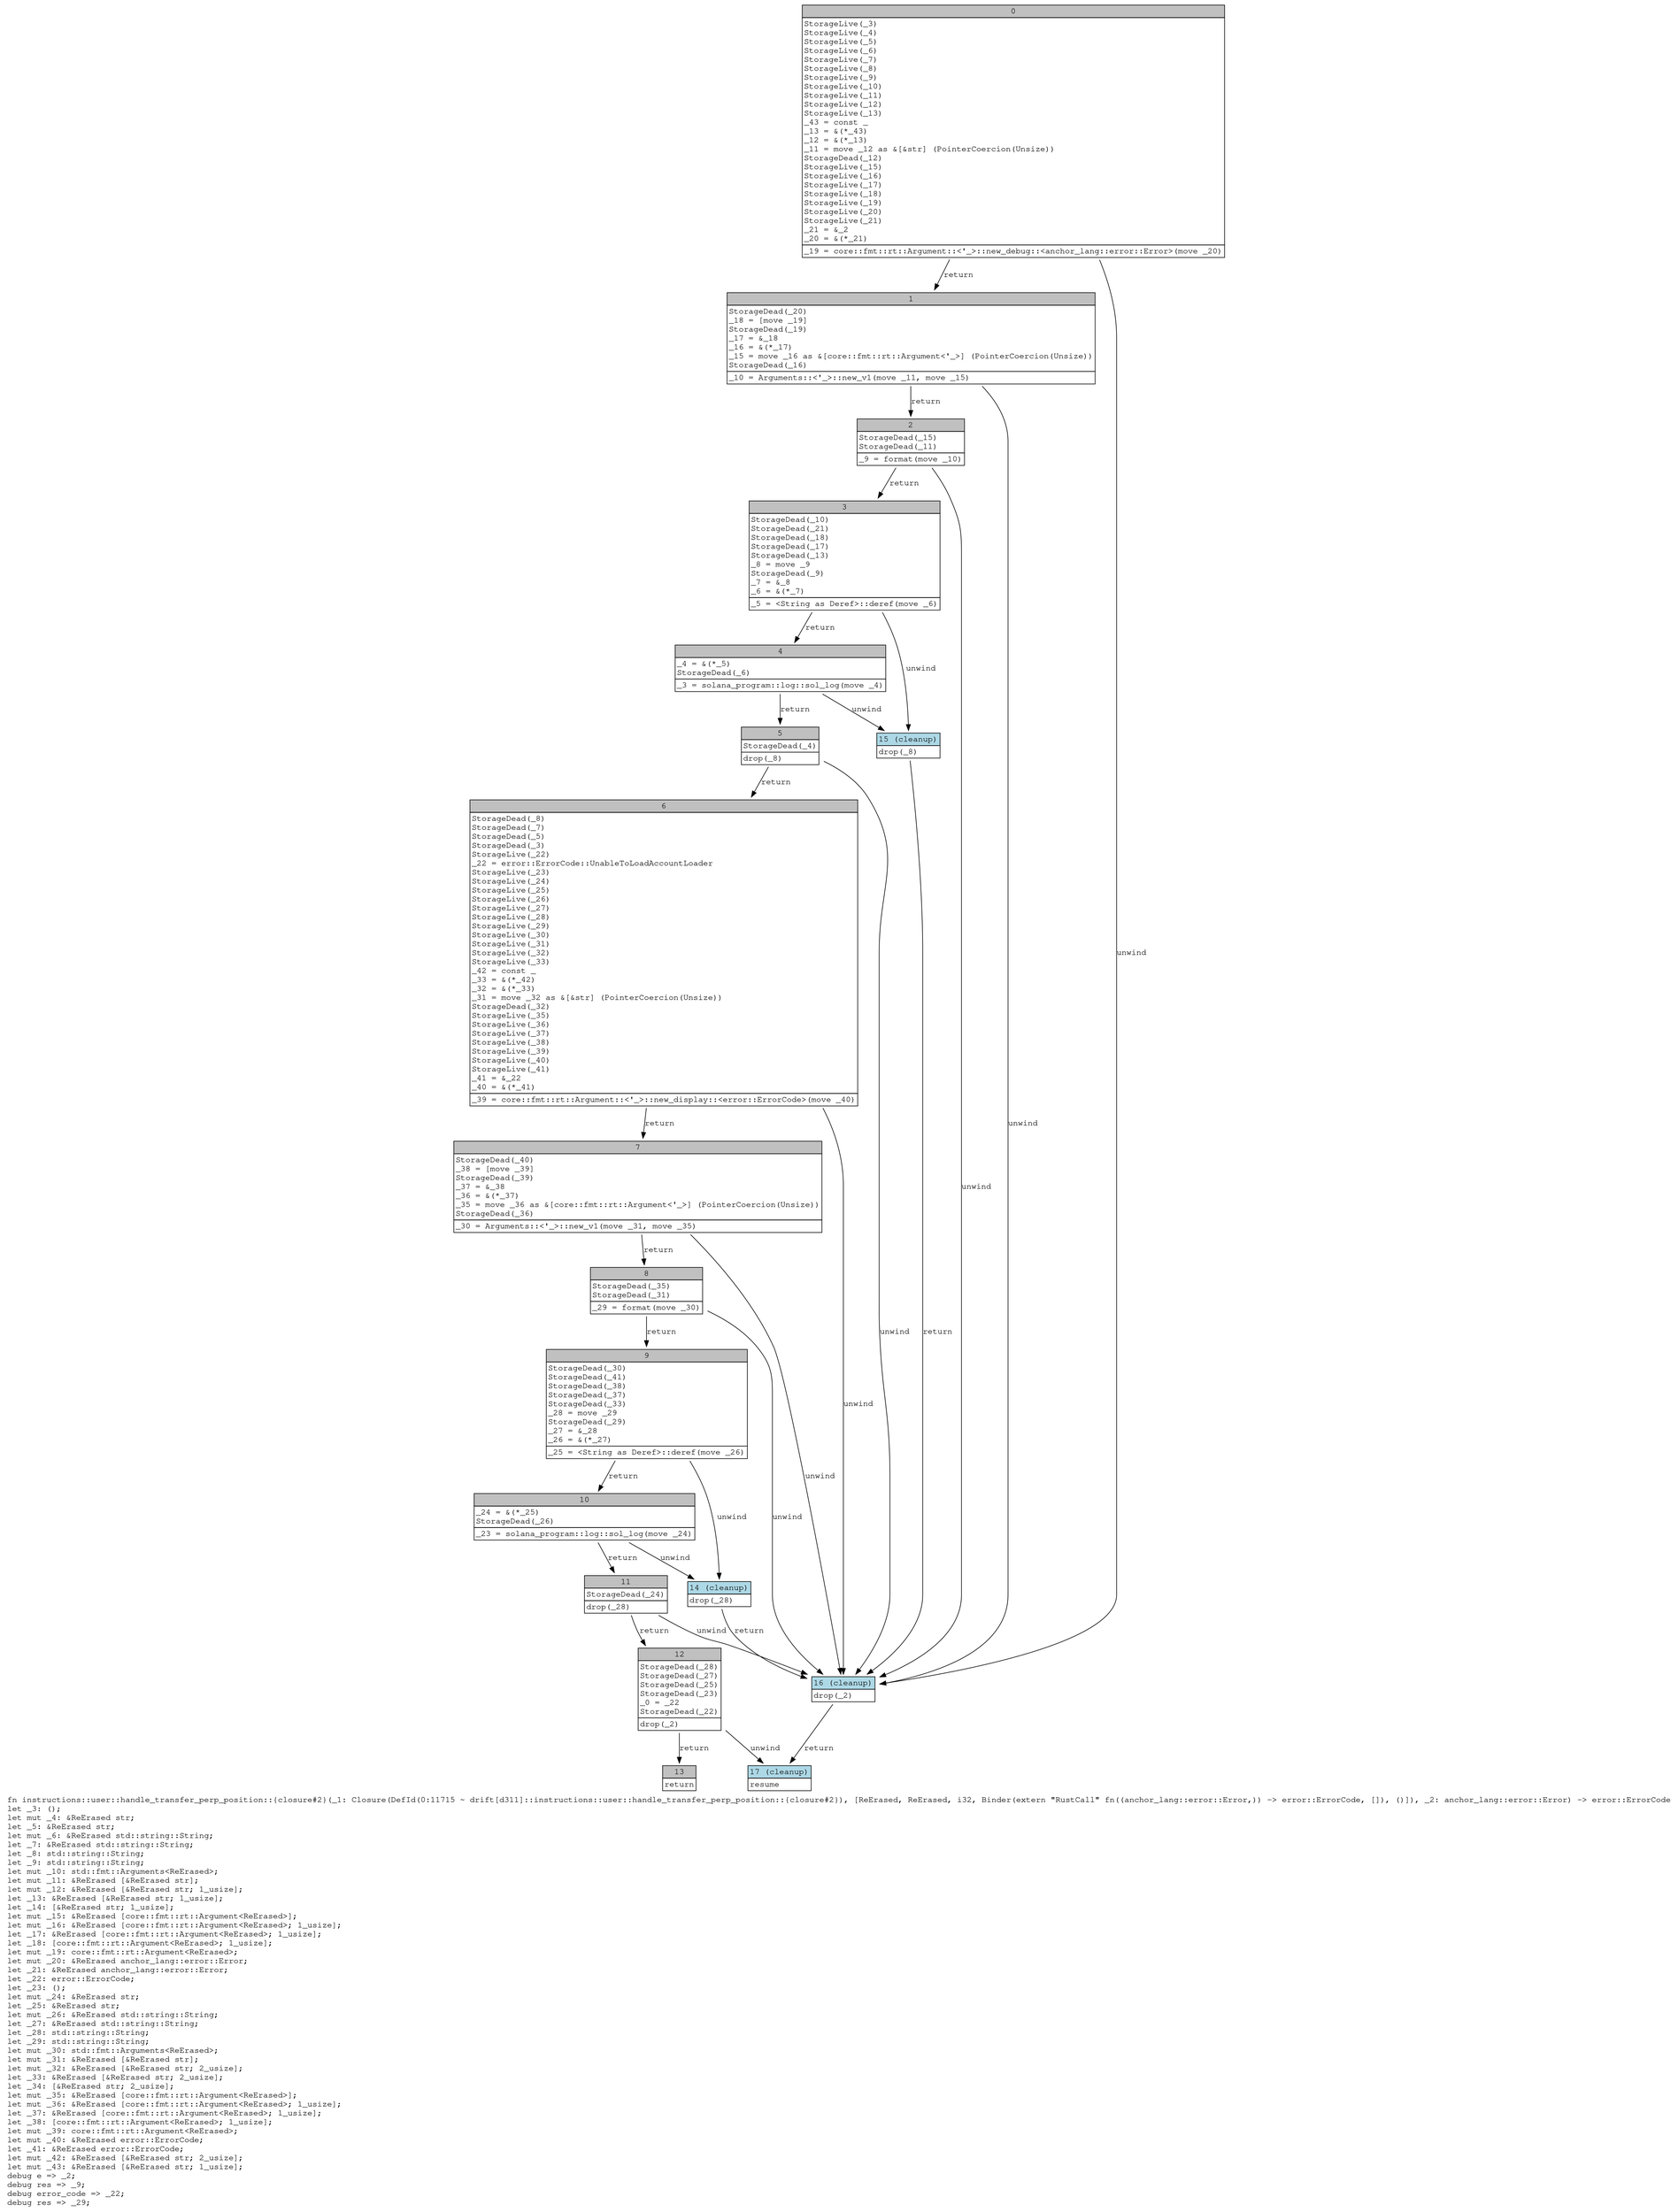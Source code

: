 digraph Mir_0_11715 {
    graph [fontname="Courier, monospace"];
    node [fontname="Courier, monospace"];
    edge [fontname="Courier, monospace"];
    label=<fn instructions::user::handle_transfer_perp_position::{closure#2}(_1: Closure(DefId(0:11715 ~ drift[d311]::instructions::user::handle_transfer_perp_position::{closure#2}), [ReErased, ReErased, i32, Binder(extern &quot;RustCall&quot; fn((anchor_lang::error::Error,)) -&gt; error::ErrorCode, []), ()]), _2: anchor_lang::error::Error) -&gt; error::ErrorCode<br align="left"/>let _3: ();<br align="left"/>let mut _4: &amp;ReErased str;<br align="left"/>let _5: &amp;ReErased str;<br align="left"/>let mut _6: &amp;ReErased std::string::String;<br align="left"/>let _7: &amp;ReErased std::string::String;<br align="left"/>let _8: std::string::String;<br align="left"/>let _9: std::string::String;<br align="left"/>let mut _10: std::fmt::Arguments&lt;ReErased&gt;;<br align="left"/>let mut _11: &amp;ReErased [&amp;ReErased str];<br align="left"/>let mut _12: &amp;ReErased [&amp;ReErased str; 1_usize];<br align="left"/>let _13: &amp;ReErased [&amp;ReErased str; 1_usize];<br align="left"/>let _14: [&amp;ReErased str; 1_usize];<br align="left"/>let mut _15: &amp;ReErased [core::fmt::rt::Argument&lt;ReErased&gt;];<br align="left"/>let mut _16: &amp;ReErased [core::fmt::rt::Argument&lt;ReErased&gt;; 1_usize];<br align="left"/>let _17: &amp;ReErased [core::fmt::rt::Argument&lt;ReErased&gt;; 1_usize];<br align="left"/>let _18: [core::fmt::rt::Argument&lt;ReErased&gt;; 1_usize];<br align="left"/>let mut _19: core::fmt::rt::Argument&lt;ReErased&gt;;<br align="left"/>let mut _20: &amp;ReErased anchor_lang::error::Error;<br align="left"/>let _21: &amp;ReErased anchor_lang::error::Error;<br align="left"/>let _22: error::ErrorCode;<br align="left"/>let _23: ();<br align="left"/>let mut _24: &amp;ReErased str;<br align="left"/>let _25: &amp;ReErased str;<br align="left"/>let mut _26: &amp;ReErased std::string::String;<br align="left"/>let _27: &amp;ReErased std::string::String;<br align="left"/>let _28: std::string::String;<br align="left"/>let _29: std::string::String;<br align="left"/>let mut _30: std::fmt::Arguments&lt;ReErased&gt;;<br align="left"/>let mut _31: &amp;ReErased [&amp;ReErased str];<br align="left"/>let mut _32: &amp;ReErased [&amp;ReErased str; 2_usize];<br align="left"/>let _33: &amp;ReErased [&amp;ReErased str; 2_usize];<br align="left"/>let _34: [&amp;ReErased str; 2_usize];<br align="left"/>let mut _35: &amp;ReErased [core::fmt::rt::Argument&lt;ReErased&gt;];<br align="left"/>let mut _36: &amp;ReErased [core::fmt::rt::Argument&lt;ReErased&gt;; 1_usize];<br align="left"/>let _37: &amp;ReErased [core::fmt::rt::Argument&lt;ReErased&gt;; 1_usize];<br align="left"/>let _38: [core::fmt::rt::Argument&lt;ReErased&gt;; 1_usize];<br align="left"/>let mut _39: core::fmt::rt::Argument&lt;ReErased&gt;;<br align="left"/>let mut _40: &amp;ReErased error::ErrorCode;<br align="left"/>let _41: &amp;ReErased error::ErrorCode;<br align="left"/>let mut _42: &amp;ReErased [&amp;ReErased str; 2_usize];<br align="left"/>let mut _43: &amp;ReErased [&amp;ReErased str; 1_usize];<br align="left"/>debug e =&gt; _2;<br align="left"/>debug res =&gt; _9;<br align="left"/>debug error_code =&gt; _22;<br align="left"/>debug res =&gt; _29;<br align="left"/>>;
    bb0__0_11715 [shape="none", label=<<table border="0" cellborder="1" cellspacing="0"><tr><td bgcolor="gray" align="center" colspan="1">0</td></tr><tr><td align="left" balign="left">StorageLive(_3)<br/>StorageLive(_4)<br/>StorageLive(_5)<br/>StorageLive(_6)<br/>StorageLive(_7)<br/>StorageLive(_8)<br/>StorageLive(_9)<br/>StorageLive(_10)<br/>StorageLive(_11)<br/>StorageLive(_12)<br/>StorageLive(_13)<br/>_43 = const _<br/>_13 = &amp;(*_43)<br/>_12 = &amp;(*_13)<br/>_11 = move _12 as &amp;[&amp;str] (PointerCoercion(Unsize))<br/>StorageDead(_12)<br/>StorageLive(_15)<br/>StorageLive(_16)<br/>StorageLive(_17)<br/>StorageLive(_18)<br/>StorageLive(_19)<br/>StorageLive(_20)<br/>StorageLive(_21)<br/>_21 = &amp;_2<br/>_20 = &amp;(*_21)<br/></td></tr><tr><td align="left">_19 = core::fmt::rt::Argument::&lt;'_&gt;::new_debug::&lt;anchor_lang::error::Error&gt;(move _20)</td></tr></table>>];
    bb1__0_11715 [shape="none", label=<<table border="0" cellborder="1" cellspacing="0"><tr><td bgcolor="gray" align="center" colspan="1">1</td></tr><tr><td align="left" balign="left">StorageDead(_20)<br/>_18 = [move _19]<br/>StorageDead(_19)<br/>_17 = &amp;_18<br/>_16 = &amp;(*_17)<br/>_15 = move _16 as &amp;[core::fmt::rt::Argument&lt;'_&gt;] (PointerCoercion(Unsize))<br/>StorageDead(_16)<br/></td></tr><tr><td align="left">_10 = Arguments::&lt;'_&gt;::new_v1(move _11, move _15)</td></tr></table>>];
    bb2__0_11715 [shape="none", label=<<table border="0" cellborder="1" cellspacing="0"><tr><td bgcolor="gray" align="center" colspan="1">2</td></tr><tr><td align="left" balign="left">StorageDead(_15)<br/>StorageDead(_11)<br/></td></tr><tr><td align="left">_9 = format(move _10)</td></tr></table>>];
    bb3__0_11715 [shape="none", label=<<table border="0" cellborder="1" cellspacing="0"><tr><td bgcolor="gray" align="center" colspan="1">3</td></tr><tr><td align="left" balign="left">StorageDead(_10)<br/>StorageDead(_21)<br/>StorageDead(_18)<br/>StorageDead(_17)<br/>StorageDead(_13)<br/>_8 = move _9<br/>StorageDead(_9)<br/>_7 = &amp;_8<br/>_6 = &amp;(*_7)<br/></td></tr><tr><td align="left">_5 = &lt;String as Deref&gt;::deref(move _6)</td></tr></table>>];
    bb4__0_11715 [shape="none", label=<<table border="0" cellborder="1" cellspacing="0"><tr><td bgcolor="gray" align="center" colspan="1">4</td></tr><tr><td align="left" balign="left">_4 = &amp;(*_5)<br/>StorageDead(_6)<br/></td></tr><tr><td align="left">_3 = solana_program::log::sol_log(move _4)</td></tr></table>>];
    bb5__0_11715 [shape="none", label=<<table border="0" cellborder="1" cellspacing="0"><tr><td bgcolor="gray" align="center" colspan="1">5</td></tr><tr><td align="left" balign="left">StorageDead(_4)<br/></td></tr><tr><td align="left">drop(_8)</td></tr></table>>];
    bb6__0_11715 [shape="none", label=<<table border="0" cellborder="1" cellspacing="0"><tr><td bgcolor="gray" align="center" colspan="1">6</td></tr><tr><td align="left" balign="left">StorageDead(_8)<br/>StorageDead(_7)<br/>StorageDead(_5)<br/>StorageDead(_3)<br/>StorageLive(_22)<br/>_22 = error::ErrorCode::UnableToLoadAccountLoader<br/>StorageLive(_23)<br/>StorageLive(_24)<br/>StorageLive(_25)<br/>StorageLive(_26)<br/>StorageLive(_27)<br/>StorageLive(_28)<br/>StorageLive(_29)<br/>StorageLive(_30)<br/>StorageLive(_31)<br/>StorageLive(_32)<br/>StorageLive(_33)<br/>_42 = const _<br/>_33 = &amp;(*_42)<br/>_32 = &amp;(*_33)<br/>_31 = move _32 as &amp;[&amp;str] (PointerCoercion(Unsize))<br/>StorageDead(_32)<br/>StorageLive(_35)<br/>StorageLive(_36)<br/>StorageLive(_37)<br/>StorageLive(_38)<br/>StorageLive(_39)<br/>StorageLive(_40)<br/>StorageLive(_41)<br/>_41 = &amp;_22<br/>_40 = &amp;(*_41)<br/></td></tr><tr><td align="left">_39 = core::fmt::rt::Argument::&lt;'_&gt;::new_display::&lt;error::ErrorCode&gt;(move _40)</td></tr></table>>];
    bb7__0_11715 [shape="none", label=<<table border="0" cellborder="1" cellspacing="0"><tr><td bgcolor="gray" align="center" colspan="1">7</td></tr><tr><td align="left" balign="left">StorageDead(_40)<br/>_38 = [move _39]<br/>StorageDead(_39)<br/>_37 = &amp;_38<br/>_36 = &amp;(*_37)<br/>_35 = move _36 as &amp;[core::fmt::rt::Argument&lt;'_&gt;] (PointerCoercion(Unsize))<br/>StorageDead(_36)<br/></td></tr><tr><td align="left">_30 = Arguments::&lt;'_&gt;::new_v1(move _31, move _35)</td></tr></table>>];
    bb8__0_11715 [shape="none", label=<<table border="0" cellborder="1" cellspacing="0"><tr><td bgcolor="gray" align="center" colspan="1">8</td></tr><tr><td align="left" balign="left">StorageDead(_35)<br/>StorageDead(_31)<br/></td></tr><tr><td align="left">_29 = format(move _30)</td></tr></table>>];
    bb9__0_11715 [shape="none", label=<<table border="0" cellborder="1" cellspacing="0"><tr><td bgcolor="gray" align="center" colspan="1">9</td></tr><tr><td align="left" balign="left">StorageDead(_30)<br/>StorageDead(_41)<br/>StorageDead(_38)<br/>StorageDead(_37)<br/>StorageDead(_33)<br/>_28 = move _29<br/>StorageDead(_29)<br/>_27 = &amp;_28<br/>_26 = &amp;(*_27)<br/></td></tr><tr><td align="left">_25 = &lt;String as Deref&gt;::deref(move _26)</td></tr></table>>];
    bb10__0_11715 [shape="none", label=<<table border="0" cellborder="1" cellspacing="0"><tr><td bgcolor="gray" align="center" colspan="1">10</td></tr><tr><td align="left" balign="left">_24 = &amp;(*_25)<br/>StorageDead(_26)<br/></td></tr><tr><td align="left">_23 = solana_program::log::sol_log(move _24)</td></tr></table>>];
    bb11__0_11715 [shape="none", label=<<table border="0" cellborder="1" cellspacing="0"><tr><td bgcolor="gray" align="center" colspan="1">11</td></tr><tr><td align="left" balign="left">StorageDead(_24)<br/></td></tr><tr><td align="left">drop(_28)</td></tr></table>>];
    bb12__0_11715 [shape="none", label=<<table border="0" cellborder="1" cellspacing="0"><tr><td bgcolor="gray" align="center" colspan="1">12</td></tr><tr><td align="left" balign="left">StorageDead(_28)<br/>StorageDead(_27)<br/>StorageDead(_25)<br/>StorageDead(_23)<br/>_0 = _22<br/>StorageDead(_22)<br/></td></tr><tr><td align="left">drop(_2)</td></tr></table>>];
    bb13__0_11715 [shape="none", label=<<table border="0" cellborder="1" cellspacing="0"><tr><td bgcolor="gray" align="center" colspan="1">13</td></tr><tr><td align="left">return</td></tr></table>>];
    bb14__0_11715 [shape="none", label=<<table border="0" cellborder="1" cellspacing="0"><tr><td bgcolor="lightblue" align="center" colspan="1">14 (cleanup)</td></tr><tr><td align="left">drop(_28)</td></tr></table>>];
    bb15__0_11715 [shape="none", label=<<table border="0" cellborder="1" cellspacing="0"><tr><td bgcolor="lightblue" align="center" colspan="1">15 (cleanup)</td></tr><tr><td align="left">drop(_8)</td></tr></table>>];
    bb16__0_11715 [shape="none", label=<<table border="0" cellborder="1" cellspacing="0"><tr><td bgcolor="lightblue" align="center" colspan="1">16 (cleanup)</td></tr><tr><td align="left">drop(_2)</td></tr></table>>];
    bb17__0_11715 [shape="none", label=<<table border="0" cellborder="1" cellspacing="0"><tr><td bgcolor="lightblue" align="center" colspan="1">17 (cleanup)</td></tr><tr><td align="left">resume</td></tr></table>>];
    bb0__0_11715 -> bb1__0_11715 [label="return"];
    bb0__0_11715 -> bb16__0_11715 [label="unwind"];
    bb1__0_11715 -> bb2__0_11715 [label="return"];
    bb1__0_11715 -> bb16__0_11715 [label="unwind"];
    bb2__0_11715 -> bb3__0_11715 [label="return"];
    bb2__0_11715 -> bb16__0_11715 [label="unwind"];
    bb3__0_11715 -> bb4__0_11715 [label="return"];
    bb3__0_11715 -> bb15__0_11715 [label="unwind"];
    bb4__0_11715 -> bb5__0_11715 [label="return"];
    bb4__0_11715 -> bb15__0_11715 [label="unwind"];
    bb5__0_11715 -> bb6__0_11715 [label="return"];
    bb5__0_11715 -> bb16__0_11715 [label="unwind"];
    bb6__0_11715 -> bb7__0_11715 [label="return"];
    bb6__0_11715 -> bb16__0_11715 [label="unwind"];
    bb7__0_11715 -> bb8__0_11715 [label="return"];
    bb7__0_11715 -> bb16__0_11715 [label="unwind"];
    bb8__0_11715 -> bb9__0_11715 [label="return"];
    bb8__0_11715 -> bb16__0_11715 [label="unwind"];
    bb9__0_11715 -> bb10__0_11715 [label="return"];
    bb9__0_11715 -> bb14__0_11715 [label="unwind"];
    bb10__0_11715 -> bb11__0_11715 [label="return"];
    bb10__0_11715 -> bb14__0_11715 [label="unwind"];
    bb11__0_11715 -> bb12__0_11715 [label="return"];
    bb11__0_11715 -> bb16__0_11715 [label="unwind"];
    bb12__0_11715 -> bb13__0_11715 [label="return"];
    bb12__0_11715 -> bb17__0_11715 [label="unwind"];
    bb14__0_11715 -> bb16__0_11715 [label="return"];
    bb15__0_11715 -> bb16__0_11715 [label="return"];
    bb16__0_11715 -> bb17__0_11715 [label="return"];
}

